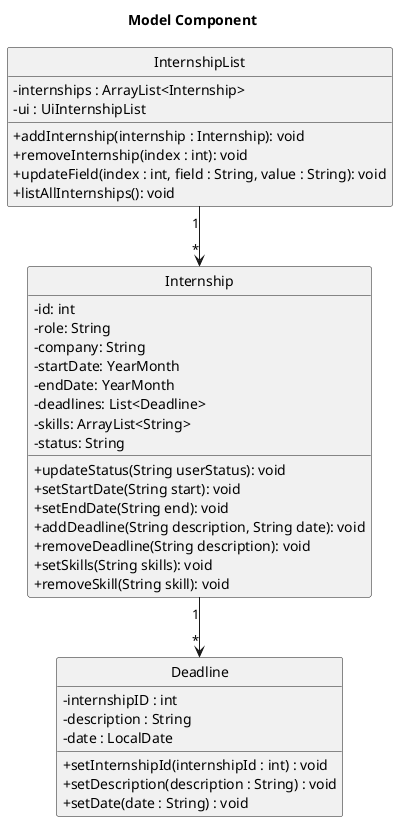@startuml

Title Model Component
skinparam classAttributeIconSize 0
hide circle
class Internship {
    - id: int
    - role: String
    - company: String
    - startDate: YearMonth
    - endDate: YearMonth
    - deadlines: List<Deadline>
    - skills: ArrayList<String>
    - status: String

    + updateStatus(String userStatus): void
    + setStartDate(String start): void
    + setEndDate(String end): void
    + addDeadline(String description, String date): void
    + removeDeadline(String description): void
    + setSkills(String skills): void
    + removeSkill(String skill): void
}



class InternshipList {
        - internships : ArrayList<Internship>
        - ui : UiInternshipList

        + addInternship(internship : Internship): void
        + removeInternship(index : int): void
        + updateField(index : int, field : String, value : String): void
        + listAllInternships(): void
    }

class Deadline {
        - internshipID : int
        - description : String
        - date : LocalDate

        + setInternshipId(internshipId : int) : void
        + setDescription(description : String) : void
        + setDate(date : String) : void
    }

InternshipList "1" --> "*" Internship
Internship "1" --> "*" Deadline

@enduml

